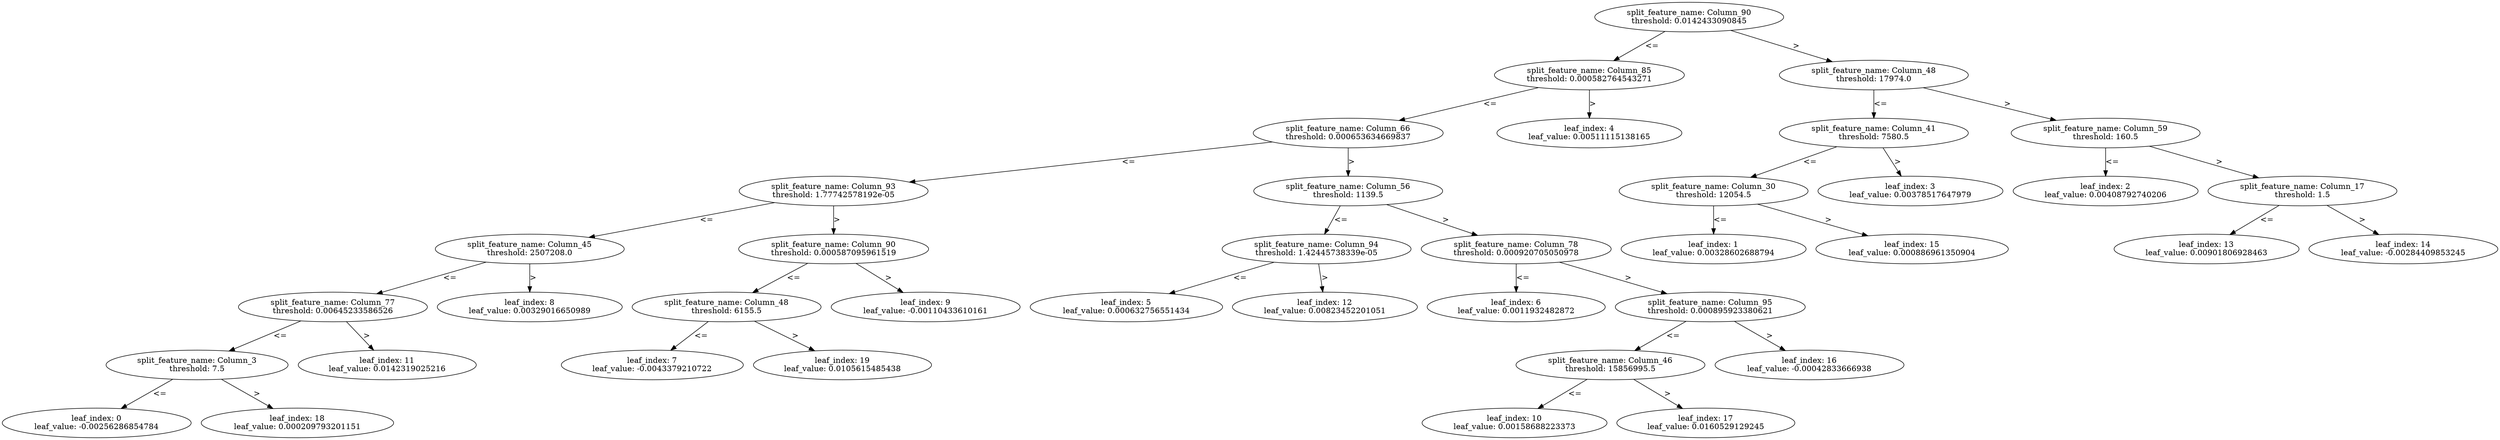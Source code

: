 digraph Tree80 {
	split0 [label="split_feature_name: Column_90\nthreshold: 0.0142433090845"]
	split3 [label="split_feature_name: Column_85\nthreshold: 0.000582764543271"]
	split4 [label="split_feature_name: Column_66\nthreshold: 0.000653634669837"]
	split6 [label="split_feature_name: Column_93\nthreshold: 1.77742578192e-05"]
	split7 [label="split_feature_name: Column_45\nthreshold: 2507208.0"]
	split10 [label="split_feature_name: Column_77\nthreshold: 0.00645233586526"]
	split17 [label="split_feature_name: Column_3\nthreshold: 7.5"]
	leaf0 [label="leaf_index: 0\nleaf_value: -0.00256286854784"]
	split17 -> leaf0 [label="<="]
	leaf18 [label="leaf_index: 18\nleaf_value: 0.000209793201151"]
	split17 -> leaf18 [label=">"]
	split10 -> split17 [label="<="]
	leaf11 [label="leaf_index: 11\nleaf_value: 0.0142319025216"]
	split10 -> leaf11 [label=">"]
	split7 -> split10 [label="<="]
	leaf8 [label="leaf_index: 8\nleaf_value: 0.00329016650989"]
	split7 -> leaf8 [label=">"]
	split6 -> split7 [label="<="]
	split8 [label="split_feature_name: Column_90\nthreshold: 0.000587095961519"]
	split18 [label="split_feature_name: Column_48\nthreshold: 6155.5"]
	leaf7 [label="leaf_index: 7\nleaf_value: -0.0043379210722"]
	split18 -> leaf7 [label="<="]
	leaf19 [label="leaf_index: 19\nleaf_value: 0.0105615485438"]
	split18 -> leaf19 [label=">"]
	split8 -> split18 [label="<="]
	leaf9 [label="leaf_index: 9\nleaf_value: -0.00110433610161"]
	split8 -> leaf9 [label=">"]
	split6 -> split8 [label=">"]
	split4 -> split6 [label="<="]
	split5 [label="split_feature_name: Column_56\nthreshold: 1139.5"]
	split11 [label="split_feature_name: Column_94\nthreshold: 1.42445738339e-05"]
	leaf5 [label="leaf_index: 5\nleaf_value: 0.000632756551434"]
	split11 -> leaf5 [label="<="]
	leaf12 [label="leaf_index: 12\nleaf_value: 0.00823452201051"]
	split11 -> leaf12 [label=">"]
	split5 -> split11 [label="<="]
	split9 [label="split_feature_name: Column_78\nthreshold: 0.000920705050978"]
	leaf6 [label="leaf_index: 6\nleaf_value: 0.0011932482872"]
	split9 -> leaf6 [label="<="]
	split15 [label="split_feature_name: Column_95\nthreshold: 0.000895923380621"]
	split16 [label="split_feature_name: Column_46\nthreshold: 15856995.5"]
	leaf10 [label="leaf_index: 10\nleaf_value: 0.00158688223373"]
	split16 -> leaf10 [label="<="]
	leaf17 [label="leaf_index: 17\nleaf_value: 0.0160529129245"]
	split16 -> leaf17 [label=">"]
	split15 -> split16 [label="<="]
	leaf16 [label="leaf_index: 16\nleaf_value: -0.00042833666938"]
	split15 -> leaf16 [label=">"]
	split9 -> split15 [label=">"]
	split5 -> split9 [label=">"]
	split4 -> split5 [label=">"]
	split3 -> split4 [label="<="]
	leaf4 [label="leaf_index: 4\nleaf_value: 0.00511115138165"]
	split3 -> leaf4 [label=">"]
	split0 -> split3 [label="<="]
	split1 [label="split_feature_name: Column_48\nthreshold: 17974.0"]
	split2 [label="split_feature_name: Column_41\nthreshold: 7580.5"]
	split14 [label="split_feature_name: Column_30\nthreshold: 12054.5"]
	leaf1 [label="leaf_index: 1\nleaf_value: 0.00328602688794"]
	split14 -> leaf1 [label="<="]
	leaf15 [label="leaf_index: 15\nleaf_value: 0.000886961350904"]
	split14 -> leaf15 [label=">"]
	split2 -> split14 [label="<="]
	leaf3 [label="leaf_index: 3\nleaf_value: 0.00378517647979"]
	split2 -> leaf3 [label=">"]
	split1 -> split2 [label="<="]
	split12 [label="split_feature_name: Column_59\nthreshold: 160.5"]
	leaf2 [label="leaf_index: 2\nleaf_value: 0.00408792740206"]
	split12 -> leaf2 [label="<="]
	split13 [label="split_feature_name: Column_17\nthreshold: 1.5"]
	leaf13 [label="leaf_index: 13\nleaf_value: 0.00901806928463"]
	split13 -> leaf13 [label="<="]
	leaf14 [label="leaf_index: 14\nleaf_value: -0.00284409853245"]
	split13 -> leaf14 [label=">"]
	split12 -> split13 [label=">"]
	split1 -> split12 [label=">"]
	split0 -> split1 [label=">"]
}
